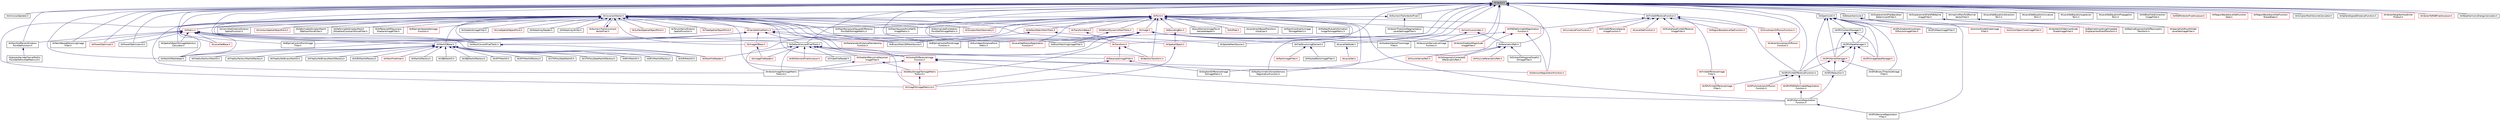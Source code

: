 digraph "itkVector.h"
{
 // LATEX_PDF_SIZE
  edge [fontname="Helvetica",fontsize="10",labelfontname="Helvetica",labelfontsize="10"];
  node [fontname="Helvetica",fontsize="10",shape=record];
  Node1 [label="itkVector.h",height=0.2,width=0.4,color="black", fillcolor="grey75", style="filled", fontcolor="black",tooltip=" "];
  Node1 -> Node2 [dir="back",color="midnightblue",fontsize="10",style="solid",fontname="Helvetica"];
  Node2 [label="itkAnnulusOperator.h",height=0.2,width=0.4,color="black", fillcolor="white", style="filled",URL="$itkAnnulusOperator_8h.html",tooltip=" "];
  Node1 -> Node3 [dir="back",color="midnightblue",fontsize="10",style="solid",fontname="Helvetica"];
  Node3 [label="itkBSplineControlPointImage\lFilter.h",height=0.2,width=0.4,color="black", fillcolor="white", style="filled",URL="$itkBSplineControlPointImageFilter_8h.html",tooltip=" "];
  Node1 -> Node4 [dir="back",color="midnightblue",fontsize="10",style="solid",fontname="Helvetica"];
  Node4 [label="itkBSplineControlPointImage\lFunction.h",height=0.2,width=0.4,color="black", fillcolor="white", style="filled",URL="$itkBSplineControlPointImageFunction_8h.html",tooltip=" "];
  Node1 -> Node5 [dir="back",color="midnightblue",fontsize="10",style="solid",fontname="Helvetica"];
  Node5 [label="itkBlockMatchingImageFilter.h",height=0.2,width=0.4,color="black", fillcolor="white", style="filled",URL="$itkBlockMatchingImageFilter_8h.html",tooltip=" "];
  Node1 -> Node6 [dir="back",color="midnightblue",fontsize="10",style="solid",fontname="Helvetica"];
  Node6 [label="itkBresenhamLine.h",height=0.2,width=0.4,color="black", fillcolor="white", style="filled",URL="$itkBresenhamLine_8h.html",tooltip=" "];
  Node6 -> Node7 [dir="back",color="midnightblue",fontsize="10",style="solid",fontname="Helvetica"];
  Node7 [label="itkAnchorErodeDilateImage\lFilter.h",height=0.2,width=0.4,color="red", fillcolor="white", style="filled",URL="$itkAnchorErodeDilateImageFilter_8h.html",tooltip=" "];
  Node6 -> Node13 [dir="back",color="midnightblue",fontsize="10",style="solid",fontname="Helvetica"];
  Node13 [label="itkAnchorOpenCloseImageFilter.h",height=0.2,width=0.4,color="red", fillcolor="white", style="filled",URL="$itkAnchorOpenCloseImageFilter_8h.html",tooltip=" "];
  Node6 -> Node18 [dir="back",color="midnightblue",fontsize="10",style="solid",fontname="Helvetica"];
  Node18 [label="itkVanHerkGilWermanErode\lDilateImageFilter.h",height=0.2,width=0.4,color="red", fillcolor="white", style="filled",URL="$itkVanHerkGilWermanErodeDilateImageFilter_8h.html",tooltip=" "];
  Node1 -> Node21 [dir="back",color="midnightblue",fontsize="10",style="solid",fontname="Helvetica"];
  Node21 [label="itkCovariantVector.h",height=0.2,width=0.4,color="black", fillcolor="white", style="filled",URL="$itkCovariantVector_8h.html",tooltip=" "];
  Node21 -> Node22 [dir="back",color="midnightblue",fontsize="10",style="solid",fontname="Helvetica"];
  Node22 [label="itkBSplineInterpolateImage\lFunction.h",height=0.2,width=0.4,color="red", fillcolor="white", style="filled",URL="$itkBSplineInterpolateImageFunction_8h.html",tooltip=" "];
  Node21 -> Node46 [dir="back",color="midnightblue",fontsize="10",style="solid",fontname="Helvetica"];
  Node46 [label="itkBinaryMask3DMeshSource.h",height=0.2,width=0.4,color="black", fillcolor="white", style="filled",URL="$itkBinaryMask3DMeshSource_8h.html",tooltip=" "];
  Node21 -> Node47 [dir="back",color="midnightblue",fontsize="10",style="solid",fontname="Helvetica"];
  Node47 [label="itkCentralDifferenceImage\lFunction.h",height=0.2,width=0.4,color="red", fillcolor="white", style="filled",URL="$itkCentralDifferenceImageFunction_8h.html",tooltip=" "];
  Node47 -> Node48 [dir="back",color="midnightblue",fontsize="10",style="solid",fontname="Helvetica"];
  Node48 [label="itkDefaultImageToImageMetric\lTraitsv4.h",height=0.2,width=0.4,color="red", fillcolor="white", style="filled",URL="$itkDefaultImageToImageMetricTraitsv4_8h.html",tooltip=" "];
  Node48 -> Node49 [dir="back",color="midnightblue",fontsize="10",style="solid",fontname="Helvetica"];
  Node49 [label="itkImageToImageMetricv4.h",height=0.2,width=0.4,color="red", fillcolor="white", style="filled",URL="$itkImageToImageMetricv4_8h.html",tooltip=" "];
  Node47 -> Node61 [dir="back",color="midnightblue",fontsize="10",style="solid",fontname="Helvetica"];
  Node61 [label="itkDemonsRegistrationFunction.h",height=0.2,width=0.4,color="red", fillcolor="white", style="filled",URL="$itkDemonsRegistrationFunction_8h.html",tooltip=" "];
  Node47 -> Node68 [dir="back",color="midnightblue",fontsize="10",style="solid",fontname="Helvetica"];
  Node68 [label="itkFastSymmetricForcesDemons\lRegistrationFunction.h",height=0.2,width=0.4,color="black", fillcolor="white", style="filled",URL="$itkFastSymmetricForcesDemonsRegistrationFunction_8h.html",tooltip=" "];
  Node47 -> Node69 [dir="back",color="midnightblue",fontsize="10",style="solid",fontname="Helvetica"];
  Node69 [label="itkGPUDemonsRegistration\lFunction.h",height=0.2,width=0.4,color="black", fillcolor="white", style="filled",URL="$itkGPUDemonsRegistrationFunction_8h.html",tooltip=" "];
  Node69 -> Node63 [dir="back",color="midnightblue",fontsize="10",style="solid",fontname="Helvetica"];
  Node63 [label="itkGPUDemonsRegistration\lFilter.h",height=0.2,width=0.4,color="black", fillcolor="white", style="filled",URL="$itkGPUDemonsRegistrationFilter_8h.html",tooltip=" "];
  Node47 -> Node74 [dir="back",color="midnightblue",fontsize="10",style="solid",fontname="Helvetica"];
  Node74 [label="itkVectorImageToImageMetric\lTraitsv4.h",height=0.2,width=0.4,color="black", fillcolor="white", style="filled",URL="$itkVectorImageToImageMetricTraitsv4_8h.html",tooltip=" "];
  Node21 -> Node75 [dir="back",color="midnightblue",fontsize="10",style="solid",fontname="Helvetica"];
  Node75 [label="itkConicShellInteriorExterior\lSpatialFunction.h",height=0.2,width=0.4,color="black", fillcolor="white", style="filled",URL="$itkConicShellInteriorExteriorSpatialFunction_8h.html",tooltip=" "];
  Node21 -> Node76 [dir="back",color="midnightblue",fontsize="10",style="solid",fontname="Helvetica"];
  Node76 [label="itkContourSpatialObjectPoint.h",height=0.2,width=0.4,color="red", fillcolor="white", style="filled",URL="$itkContourSpatialObjectPoint_8h.html",tooltip=" "];
  Node21 -> Node48 [dir="back",color="midnightblue",fontsize="10",style="solid",fontname="Helvetica"];
  Node21 -> Node80 [dir="back",color="midnightblue",fontsize="10",style="solid",fontname="Helvetica"];
  Node80 [label="itkDeformableSimplexMesh3\lDBalloonForceFilter.h",height=0.2,width=0.4,color="black", fillcolor="white", style="filled",URL="$itkDeformableSimplexMesh3DBalloonForceFilter_8h.html",tooltip=" "];
  Node21 -> Node81 [dir="back",color="midnightblue",fontsize="10",style="solid",fontname="Helvetica"];
  Node81 [label="itkDeformableSimplexMesh3\lDGradientConstraintForceFilter.h",height=0.2,width=0.4,color="black", fillcolor="white", style="filled",URL="$itkDeformableSimplexMesh3DGradientConstraintForceFilter_8h.html",tooltip=" "];
  Node21 -> Node82 [dir="back",color="midnightblue",fontsize="10",style="solid",fontname="Helvetica"];
  Node82 [label="itkDifferenceOfGaussians\lGradientImageFilter.h",height=0.2,width=0.4,color="black", fillcolor="white", style="filled",URL="$itkDifferenceOfGaussiansGradientImageFilter_8h.html",tooltip=" "];
  Node21 -> Node83 [dir="back",color="midnightblue",fontsize="10",style="solid",fontname="Helvetica"];
  Node83 [label="itkEuclideanDistancePoint\lMetric.h",height=0.2,width=0.4,color="black", fillcolor="white", style="filled",URL="$itkEuclideanDistancePointMetric_8h.html",tooltip=" "];
  Node21 -> Node84 [dir="back",color="midnightblue",fontsize="10",style="solid",fontname="Helvetica"];
  Node84 [label="itkGradientImageFilter.h",height=0.2,width=0.4,color="black", fillcolor="white", style="filled",URL="$itkGradientImageFilter_8h.html",tooltip=" "];
  Node21 -> Node85 [dir="back",color="midnightblue",fontsize="10",style="solid",fontname="Helvetica"];
  Node85 [label="itkGradientRecursiveGaussian\lImageFilter.h",height=0.2,width=0.4,color="red", fillcolor="white", style="filled",URL="$itkGradientRecursiveGaussianImageFilter_8h.html",tooltip=" "];
  Node85 -> Node48 [dir="back",color="midnightblue",fontsize="10",style="solid",fontname="Helvetica"];
  Node85 -> Node74 [dir="back",color="midnightblue",fontsize="10",style="solid",fontname="Helvetica"];
  Node21 -> Node94 [dir="back",color="midnightblue",fontsize="10",style="solid",fontname="Helvetica"];
  Node94 [label="itkIdentityTransform.h",height=0.2,width=0.4,color="red", fillcolor="white", style="filled",URL="$itkIdentityTransform_8h.html",tooltip=" "];
  Node21 -> Node100 [dir="back",color="midnightblue",fontsize="10",style="solid",fontname="Helvetica"];
  Node100 [label="itkImageIOBase.h",height=0.2,width=0.4,color="red", fillcolor="white", style="filled",URL="$itkImageIOBase_8h.html",tooltip=" "];
  Node100 -> Node120 [dir="back",color="midnightblue",fontsize="10",style="solid",fontname="Helvetica"];
  Node120 [label="itkImageFileReader.h",height=0.2,width=0.4,color="red", fillcolor="white", style="filled",URL="$itkImageFileReader_8h.html",tooltip=" "];
  Node21 -> Node49 [dir="back",color="midnightblue",fontsize="10",style="solid",fontname="Helvetica"];
  Node21 -> Node165 [dir="back",color="midnightblue",fontsize="10",style="solid",fontname="Helvetica"];
  Node165 [label="itkLevelSetBase.h",height=0.2,width=0.4,color="red", fillcolor="white", style="filled",URL="$itkLevelSetBase_8h.html",tooltip=" "];
  Node21 -> Node183 [dir="back",color="midnightblue",fontsize="10",style="solid",fontname="Helvetica"];
  Node183 [label="itkLevelSetMotionRegistration\lFunction.h",height=0.2,width=0.4,color="red", fillcolor="white", style="filled",URL="$itkLevelSetMotionRegistrationFunction_8h.html",tooltip=" "];
  Node21 -> Node185 [dir="back",color="midnightblue",fontsize="10",style="solid",fontname="Helvetica"];
  Node185 [label="itkLineSpatialObjectPoint.h",height=0.2,width=0.4,color="red", fillcolor="white", style="filled",URL="$itkLineSpatialObjectPoint_8h.html",tooltip=" "];
  Node21 -> Node189 [dir="back",color="midnightblue",fontsize="10",style="solid",fontname="Helvetica"];
  Node189 [label="itkMatrix.h",height=0.2,width=0.4,color="red", fillcolor="white", style="filled",URL="$itkMatrix_8h.html",tooltip=" "];
  Node189 -> Node191 [dir="back",color="midnightblue",fontsize="10",style="solid",fontname="Helvetica"];
  Node191 [label="itkDefaultConvertPixelTraits.h",height=0.2,width=0.4,color="black", fillcolor="white", style="filled",URL="$itkDefaultConvertPixelTraits_8h.html",tooltip=" "];
  Node191 -> Node47 [dir="back",color="midnightblue",fontsize="10",style="solid",fontname="Helvetica"];
  Node191 -> Node85 [dir="back",color="midnightblue",fontsize="10",style="solid",fontname="Helvetica"];
  Node191 -> Node120 [dir="back",color="midnightblue",fontsize="10",style="solid",fontname="Helvetica"];
  Node191 -> Node49 [dir="back",color="midnightblue",fontsize="10",style="solid",fontname="Helvetica"];
  Node191 -> Node192 [dir="back",color="midnightblue",fontsize="10",style="solid",fontname="Helvetica"];
  Node192 [label="itkMeshFileReader.h",height=0.2,width=0.4,color="red", fillcolor="white", style="filled",URL="$itkMeshFileReader_8h.html",tooltip=" "];
  Node191 -> Node194 [dir="back",color="midnightblue",fontsize="10",style="solid",fontname="Helvetica"];
  Node194 [label="itkNthElementPixelAccessor.h",height=0.2,width=0.4,color="red", fillcolor="white", style="filled",URL="$itkNthElementPixelAccessor_8h.html",tooltip=" "];
  Node191 -> Node199 [dir="back",color="midnightblue",fontsize="10",style="solid",fontname="Helvetica"];
  Node199 [label="itkResampleImageFilter.h",height=0.2,width=0.4,color="red", fillcolor="white", style="filled",URL="$itkResampleImageFilter_8h.html",tooltip=" "];
  Node199 -> Node27 [dir="back",color="midnightblue",fontsize="10",style="solid",fontname="Helvetica"];
  Node27 [label="itkGradientDifferenceImage\lToImageMetric.h",height=0.2,width=0.4,color="black", fillcolor="white", style="filled",URL="$itkGradientDifferenceImageToImageMetric_8h.html",tooltip=" "];
  Node199 -> Node49 [dir="back",color="midnightblue",fontsize="10",style="solid",fontname="Helvetica"];
  Node191 -> Node74 [dir="back",color="midnightblue",fontsize="10",style="solid",fontname="Helvetica"];
  Node191 -> Node161 [dir="back",color="midnightblue",fontsize="10",style="solid",fontname="Helvetica"];
  Node161 [label="itkVideoFileReader.h",height=0.2,width=0.4,color="black", fillcolor="white", style="filled",URL="$itkVideoFileReader_8h.html",tooltip=" "];
  Node189 -> Node205 [dir="back",color="midnightblue",fontsize="10",style="solid",fontname="Helvetica"];
  Node205 [label="itkGiftiMeshIO.h",height=0.2,width=0.4,color="black", fillcolor="white", style="filled",URL="$itkGiftiMeshIO_8h.html",tooltip=" "];
  Node189 -> Node165 [dir="back",color="midnightblue",fontsize="10",style="solid",fontname="Helvetica"];
  Node189 -> Node203 [dir="back",color="midnightblue",fontsize="10",style="solid",fontname="Helvetica"];
  Node203 [label="itkManifoldParzenWindows\lPointSetFunction.h",height=0.2,width=0.4,color="black", fillcolor="white", style="filled",URL="$itkManifoldParzenWindowsPointSetFunction_8h.html",tooltip=" "];
  Node203 -> Node204 [dir="back",color="midnightblue",fontsize="10",style="solid",fontname="Helvetica"];
  Node204 [label="itkJensenHavrdaCharvatTsallis\lPointSetToPointSetMetricv4.h",height=0.2,width=0.4,color="black", fillcolor="white", style="filled",URL="$itkJensenHavrdaCharvatTsallisPointSetToPointSetMetricv4_8h.html",tooltip=" "];
  Node189 -> Node1119 [dir="back",color="midnightblue",fontsize="10",style="solid",fontname="Helvetica"];
  Node1119 [label="itkMeshConvertPixelTraits.h",height=0.2,width=0.4,color="black", fillcolor="white", style="filled",URL="$itkMeshConvertPixelTraits_8h.html",tooltip=" "];
  Node1119 -> Node192 [dir="back",color="midnightblue",fontsize="10",style="solid",fontname="Helvetica"];
  Node189 -> Node1120 [dir="back",color="midnightblue",fontsize="10",style="solid",fontname="Helvetica"];
  Node1120 [label="itkMeshIOBase.h",height=0.2,width=0.4,color="black", fillcolor="white", style="filled",URL="$itkMeshIOBase_8h.html",tooltip=" "];
  Node1120 -> Node1121 [dir="back",color="midnightblue",fontsize="10",style="solid",fontname="Helvetica"];
  Node1121 [label="itkBYUMeshIO.h",height=0.2,width=0.4,color="black", fillcolor="white", style="filled",URL="$itkBYUMeshIO_8h.html",tooltip=" "];
  Node1120 -> Node1122 [dir="back",color="midnightblue",fontsize="10",style="solid",fontname="Helvetica"];
  Node1122 [label="itkBYUMeshIOFactory.h",height=0.2,width=0.4,color="black", fillcolor="white", style="filled",URL="$itkBYUMeshIOFactory_8h.html",tooltip=" "];
  Node1120 -> Node1123 [dir="back",color="midnightblue",fontsize="10",style="solid",fontname="Helvetica"];
  Node1123 [label="itkFreeSurferAsciiMeshIO.h",height=0.2,width=0.4,color="black", fillcolor="white", style="filled",URL="$itkFreeSurferAsciiMeshIO_8h.html",tooltip=" "];
  Node1120 -> Node1124 [dir="back",color="midnightblue",fontsize="10",style="solid",fontname="Helvetica"];
  Node1124 [label="itkFreeSurferAsciiMeshIOFactory.h",height=0.2,width=0.4,color="black", fillcolor="white", style="filled",URL="$itkFreeSurferAsciiMeshIOFactory_8h.html",tooltip=" "];
  Node1120 -> Node1125 [dir="back",color="midnightblue",fontsize="10",style="solid",fontname="Helvetica"];
  Node1125 [label="itkFreeSurferBinaryMeshIO.h",height=0.2,width=0.4,color="black", fillcolor="white", style="filled",URL="$itkFreeSurferBinaryMeshIO_8h.html",tooltip=" "];
  Node1120 -> Node1126 [dir="back",color="midnightblue",fontsize="10",style="solid",fontname="Helvetica"];
  Node1126 [label="itkFreeSurferBinaryMeshIOFactory.h",height=0.2,width=0.4,color="black", fillcolor="white", style="filled",URL="$itkFreeSurferBinaryMeshIOFactory_8h.html",tooltip=" "];
  Node1120 -> Node205 [dir="back",color="midnightblue",fontsize="10",style="solid",fontname="Helvetica"];
  Node1120 -> Node1127 [dir="back",color="midnightblue",fontsize="10",style="solid",fontname="Helvetica"];
  Node1127 [label="itkGiftiMeshIOFactory.h",height=0.2,width=0.4,color="black", fillcolor="white", style="filled",URL="$itkGiftiMeshIOFactory_8h.html",tooltip=" "];
  Node1120 -> Node192 [dir="back",color="midnightblue",fontsize="10",style="solid",fontname="Helvetica"];
  Node1120 -> Node1128 [dir="back",color="midnightblue",fontsize="10",style="solid",fontname="Helvetica"];
  Node1128 [label="itkMeshFileWriter.h",height=0.2,width=0.4,color="red", fillcolor="white", style="filled",URL="$itkMeshFileWriter_8h.html",tooltip=" "];
  Node1120 -> Node1129 [dir="back",color="midnightblue",fontsize="10",style="solid",fontname="Helvetica"];
  Node1129 [label="itkMeshIOFactory.h",height=0.2,width=0.4,color="black", fillcolor="white", style="filled",URL="$itkMeshIOFactory_8h.html",tooltip=" "];
  Node1120 -> Node1130 [dir="back",color="midnightblue",fontsize="10",style="solid",fontname="Helvetica"];
  Node1130 [label="itkMeshIOTestHelper.h",height=0.2,width=0.4,color="black", fillcolor="white", style="filled",URL="$itkMeshIOTestHelper_8h.html",tooltip=" "];
  Node1120 -> Node1131 [dir="back",color="midnightblue",fontsize="10",style="solid",fontname="Helvetica"];
  Node1131 [label="itkOBJMeshIO.h",height=0.2,width=0.4,color="black", fillcolor="white", style="filled",URL="$itkOBJMeshIO_8h.html",tooltip=" "];
  Node1120 -> Node1132 [dir="back",color="midnightblue",fontsize="10",style="solid",fontname="Helvetica"];
  Node1132 [label="itkOBJMeshIOFactory.h",height=0.2,width=0.4,color="black", fillcolor="white", style="filled",URL="$itkOBJMeshIOFactory_8h.html",tooltip=" "];
  Node1120 -> Node1133 [dir="back",color="midnightblue",fontsize="10",style="solid",fontname="Helvetica"];
  Node1133 [label="itkOFFMeshIO.h",height=0.2,width=0.4,color="black", fillcolor="white", style="filled",URL="$itkOFFMeshIO_8h.html",tooltip=" "];
  Node1120 -> Node1134 [dir="back",color="midnightblue",fontsize="10",style="solid",fontname="Helvetica"];
  Node1134 [label="itkOFFMeshIOFactory.h",height=0.2,width=0.4,color="black", fillcolor="white", style="filled",URL="$itkOFFMeshIOFactory_8h.html",tooltip=" "];
  Node1120 -> Node1135 [dir="back",color="midnightblue",fontsize="10",style="solid",fontname="Helvetica"];
  Node1135 [label="itkVTKPolyDataMeshIO.h",height=0.2,width=0.4,color="black", fillcolor="white", style="filled",URL="$itkVTKPolyDataMeshIO_8h.html",tooltip=" "];
  Node1120 -> Node1136 [dir="back",color="midnightblue",fontsize="10",style="solid",fontname="Helvetica"];
  Node1136 [label="itkVTKPolyDataMeshIOFactory.h",height=0.2,width=0.4,color="black", fillcolor="white", style="filled",URL="$itkVTKPolyDataMeshIOFactory_8h.html",tooltip=" "];
  Node189 -> Node1130 [dir="back",color="midnightblue",fontsize="10",style="solid",fontname="Helvetica"];
  Node189 -> Node419 [dir="back",color="midnightblue",fontsize="10",style="solid",fontname="Helvetica"];
  Node419 [label="itkPatchBasedDenoisingImage\lFilter.h",height=0.2,width=0.4,color="black", fillcolor="white", style="filled",URL="$itkPatchBasedDenoisingImageFilter_8h.html",tooltip=" "];
  Node189 -> Node1138 [dir="back",color="midnightblue",fontsize="10",style="solid",fontname="Helvetica"];
  Node1138 [label="itkPowellOptimizer.h",height=0.2,width=0.4,color="red", fillcolor="white", style="filled",URL="$itkPowellOptimizer_8h.html",tooltip=" "];
  Node189 -> Node1140 [dir="back",color="midnightblue",fontsize="10",style="solid",fontname="Helvetica"];
  Node1140 [label="itkPowellOptimizerv4.h",height=0.2,width=0.4,color="black", fillcolor="white", style="filled",URL="$itkPowellOptimizerv4_8h.html",tooltip=" "];
  Node189 -> Node1105 [dir="back",color="midnightblue",fontsize="10",style="solid",fontname="Helvetica"];
  Node1105 [label="itkSpatialObjectToImageStatistics\lCalculator.h",height=0.2,width=0.4,color="black", fillcolor="white", style="filled",URL="$itkSpatialObjectToImageStatisticsCalculator_8h.html",tooltip=" "];
  Node189 -> Node1145 [dir="back",color="midnightblue",fontsize="10",style="solid",fontname="Helvetica"];
  Node1145 [label="itkTransform.h",height=0.2,width=0.4,color="red", fillcolor="white", style="filled",URL="$itkTransform_8h.html",tooltip=" "];
  Node1145 -> Node94 [dir="back",color="midnightblue",fontsize="10",style="solid",fontname="Helvetica"];
  Node1145 -> Node199 [dir="back",color="midnightblue",fontsize="10",style="solid",fontname="Helvetica"];
  Node21 -> Node87 [dir="back",color="midnightblue",fontsize="10",style="solid",fontname="Helvetica"];
  Node87 [label="itkMeanReciprocalSquareDifference\lPointSetToImageMetric.h",height=0.2,width=0.4,color="black", fillcolor="white", style="filled",URL="$itkMeanReciprocalSquareDifferencePointSetToImageMetric_8h.html",tooltip=" "];
  Node21 -> Node88 [dir="back",color="midnightblue",fontsize="10",style="solid",fontname="Helvetica"];
  Node88 [label="itkMeanSquaresPointSetTo\lImageMetric.h",height=0.2,width=0.4,color="black", fillcolor="white", style="filled",URL="$itkMeanSquaresPointSetToImageMetric_8h.html",tooltip=" "];
  Node21 -> Node1119 [dir="back",color="midnightblue",fontsize="10",style="solid",fontname="Helvetica"];
  Node21 -> Node1120 [dir="back",color="midnightblue",fontsize="10",style="solid",fontname="Helvetica"];
  Node21 -> Node1130 [dir="back",color="midnightblue",fontsize="10",style="solid",fontname="Helvetica"];
  Node21 -> Node1166 [dir="back",color="midnightblue",fontsize="10",style="solid",fontname="Helvetica"];
  Node1166 [label="itkMetaArrayReader.h",height=0.2,width=0.4,color="black", fillcolor="white", style="filled",URL="$itkMetaArrayReader_8h.html",tooltip=" "];
  Node21 -> Node1167 [dir="back",color="midnightblue",fontsize="10",style="solid",fontname="Helvetica"];
  Node1167 [label="itkMetaArrayWriter.h",height=0.2,width=0.4,color="black", fillcolor="white", style="filled",URL="$itkMetaArrayWriter_8h.html",tooltip=" "];
  Node21 -> Node89 [dir="back",color="midnightblue",fontsize="10",style="solid",fontname="Helvetica"];
  Node89 [label="itkNormalizedCorrelation\lPointSetToImageMetric.h",height=0.2,width=0.4,color="black", fillcolor="white", style="filled",URL="$itkNormalizedCorrelationPointSetToImageMetric_8h.html",tooltip=" "];
  Node21 -> Node1168 [dir="back",color="midnightblue",fontsize="10",style="solid",fontname="Helvetica"];
  Node1168 [label="itkNumericTraitsCovariant\lVectorPixel.h",height=0.2,width=0.4,color="red", fillcolor="white", style="filled",URL="$itkNumericTraitsCovariantVectorPixel_8h.html",tooltip=" "];
  Node1168 -> Node21 [dir="back",color="midnightblue",fontsize="10",style="solid",fontname="Helvetica"];
  Node21 -> Node1169 [dir="back",color="midnightblue",fontsize="10",style="solid",fontname="Helvetica"];
  Node1169 [label="itkSimplexMeshGeometry.h",height=0.2,width=0.4,color="red", fillcolor="white", style="filled",URL="$itkSimplexMeshGeometry_8h.html",tooltip=" "];
  Node21 -> Node1029 [dir="back",color="midnightblue",fontsize="10",style="solid",fontname="Helvetica"];
  Node1029 [label="itkSpatialObject.h",height=0.2,width=0.4,color="red", fillcolor="white", style="filled",URL="$itkSpatialObject_8h.html",tooltip=" "];
  Node1029 -> Node49 [dir="back",color="midnightblue",fontsize="10",style="solid",fontname="Helvetica"];
  Node21 -> Node1057 [dir="back",color="midnightblue",fontsize="10",style="solid",fontname="Helvetica"];
  Node1057 [label="itkSurfaceSpatialObjectPoint.h",height=0.2,width=0.4,color="red", fillcolor="white", style="filled",URL="$itkSurfaceSpatialObjectPoint_8h.html",tooltip=" "];
  Node21 -> Node1175 [dir="back",color="midnightblue",fontsize="10",style="solid",fontname="Helvetica"];
  Node1175 [label="itkTorusInteriorExterior\lSpatialFunction.h",height=0.2,width=0.4,color="black", fillcolor="white", style="filled",URL="$itkTorusInteriorExteriorSpatialFunction_8h.html",tooltip=" "];
  Node21 -> Node1176 [dir="back",color="midnightblue",fontsize="10",style="solid",fontname="Helvetica"];
  Node1176 [label="itkTransformBase.h",height=0.2,width=0.4,color="red", fillcolor="white", style="filled",URL="$itkTransformBase_8h.html",tooltip=" "];
  Node1176 -> Node1145 [dir="back",color="midnightblue",fontsize="10",style="solid",fontname="Helvetica"];
  Node21 -> Node1058 [dir="back",color="midnightblue",fontsize="10",style="solid",fontname="Helvetica"];
  Node1058 [label="itkTubeSpatialObjectPoint.h",height=0.2,width=0.4,color="red", fillcolor="white", style="filled",URL="$itkTubeSpatialObjectPoint_8h.html",tooltip=" "];
  Node21 -> Node1206 [dir="back",color="midnightblue",fontsize="10",style="solid",fontname="Helvetica"];
  Node1206 [label="itkVariableSizeMatrix.h",height=0.2,width=0.4,color="red", fillcolor="white", style="filled",URL="$itkVariableSizeMatrix_8h.html",tooltip=" "];
  Node1206 -> Node3 [dir="back",color="midnightblue",fontsize="10",style="solid",fontname="Helvetica"];
  Node1206 -> Node4 [dir="back",color="midnightblue",fontsize="10",style="solid",fontname="Helvetica"];
  Node1206 -> Node191 [dir="back",color="midnightblue",fontsize="10",style="solid",fontname="Helvetica"];
  Node1206 -> Node100 [dir="back",color="midnightblue",fontsize="10",style="solid",fontname="Helvetica"];
  Node1206 -> Node1098 [dir="back",color="midnightblue",fontsize="10",style="solid",fontname="Helvetica"];
  Node1098 [label="itkMahalanobisDistanceMembership\lFunction.h",height=0.2,width=0.4,color="red", fillcolor="white", style="filled",URL="$itkMahalanobisDistanceMembershipFunction_8h.html",tooltip=" "];
  Node1206 -> Node1120 [dir="back",color="midnightblue",fontsize="10",style="solid",fontname="Helvetica"];
  Node1206 -> Node1130 [dir="back",color="midnightblue",fontsize="10",style="solid",fontname="Helvetica"];
  Node21 -> Node74 [dir="back",color="midnightblue",fontsize="10",style="solid",fontname="Helvetica"];
  Node1 -> Node191 [dir="back",color="midnightblue",fontsize="10",style="solid",fontname="Helvetica"];
  Node1 -> Node450 [dir="back",color="midnightblue",fontsize="10",style="solid",fontname="Helvetica"];
  Node450 [label="itkDisplacementFieldJacobian\lDeterminantFilter.h",height=0.2,width=0.4,color="black", fillcolor="white", style="filled",URL="$itkDisplacementFieldJacobianDeterminantFilter_8h.html",tooltip=" "];
  Node1 -> Node785 [dir="back",color="midnightblue",fontsize="10",style="solid",fontname="Helvetica"];
  Node785 [label="itkDisplacementFieldToBSpline\lImageFilter.h",height=0.2,width=0.4,color="black", fillcolor="white", style="filled",URL="$itkDisplacementFieldToBSplineImageFilter_8h.html",tooltip=" "];
  Node785 -> Node276 [dir="back",color="midnightblue",fontsize="10",style="solid",fontname="Helvetica"];
  Node276 [label="itkBSplineExponentialDiffeomorphic\lTransform.h",height=0.2,width=0.4,color="black", fillcolor="white", style="filled",URL="$itkBSplineExponentialDiffeomorphicTransform_8h.html",tooltip=" "];
  Node785 -> Node274 [dir="back",color="midnightblue",fontsize="10",style="solid",fontname="Helvetica"];
  Node274 [label="itkBSplineSmoothingOnUpdate\lDisplacementFieldTransform.h",height=0.2,width=0.4,color="red", fillcolor="white", style="filled",URL="$itkBSplineSmoothingOnUpdateDisplacementFieldTransform_8h.html",tooltip=" "];
  Node1 -> Node360 [dir="back",color="midnightblue",fontsize="10",style="solid",fontname="Helvetica"];
  Node360 [label="itkFiniteDifferenceFunction.h",height=0.2,width=0.4,color="black", fillcolor="white", style="filled",URL="$itkFiniteDifferenceFunction_8h.html",tooltip=" "];
  Node360 -> Node361 [dir="back",color="midnightblue",fontsize="10",style="solid",fontname="Helvetica"];
  Node361 [label="itkAnisotropicDiffusionFunction.h",height=0.2,width=0.4,color="red", fillcolor="white", style="filled",URL="$itkAnisotropicDiffusionFunction_8h.html",tooltip=" "];
  Node361 -> Node373 [dir="back",color="midnightblue",fontsize="10",style="solid",fontname="Helvetica"];
  Node373 [label="itkVectorAnisotropicDiffusion\lFunction.h",height=0.2,width=0.4,color="red", fillcolor="white", style="filled",URL="$itkVectorAnisotropicDiffusionFunction_8h.html",tooltip=" "];
  Node360 -> Node376 [dir="back",color="midnightblue",fontsize="10",style="solid",fontname="Helvetica"];
  Node376 [label="itkCurvatureFlowFunction.h",height=0.2,width=0.4,color="red", fillcolor="white", style="filled",URL="$itkCurvatureFlowFunction_8h.html",tooltip=" "];
  Node360 -> Node383 [dir="back",color="midnightblue",fontsize="10",style="solid",fontname="Helvetica"];
  Node383 [label="itkFiniteDifferenceImage\lFilter.h",height=0.2,width=0.4,color="red", fillcolor="white", style="filled",URL="$itkFiniteDifferenceImageFilter_8h.html",tooltip=" "];
  Node383 -> Node394 [dir="back",color="midnightblue",fontsize="10",style="solid",fontname="Helvetica"];
  Node394 [label="itkGPUFiniteDifferenceImage\lFilter.h",height=0.2,width=0.4,color="red", fillcolor="white", style="filled",URL="$itkGPUFiniteDifferenceImageFilter_8h.html",tooltip=" "];
  Node360 -> Node400 [dir="back",color="midnightblue",fontsize="10",style="solid",fontname="Helvetica"];
  Node400 [label="itkFiniteDifferenceSparse\lImageFunction.h",height=0.2,width=0.4,color="red", fillcolor="white", style="filled",URL="$itkFiniteDifferenceSparseImageFunction_8h.html",tooltip=" "];
  Node360 -> Node403 [dir="back",color="midnightblue",fontsize="10",style="solid",fontname="Helvetica"];
  Node403 [label="itkGPUFiniteDifferenceFunction.h",height=0.2,width=0.4,color="black", fillcolor="white", style="filled",URL="$itkGPUFiniteDifferenceFunction_8h.html",tooltip=" "];
  Node403 -> Node404 [dir="back",color="midnightblue",fontsize="10",style="solid",fontname="Helvetica"];
  Node404 [label="itkGPUAnisotropicDiffusion\lFunction.h",height=0.2,width=0.4,color="red", fillcolor="white", style="filled",URL="$itkGPUAnisotropicDiffusionFunction_8h.html",tooltip=" "];
  Node403 -> Node394 [dir="back",color="midnightblue",fontsize="10",style="solid",fontname="Helvetica"];
  Node403 -> Node407 [dir="back",color="midnightblue",fontsize="10",style="solid",fontname="Helvetica"];
  Node407 [label="itkGPUPDEDeformableRegistration\lFunction.h",height=0.2,width=0.4,color="red", fillcolor="white", style="filled",URL="$itkGPUPDEDeformableRegistrationFunction_8h.html",tooltip=" "];
  Node407 -> Node69 [dir="back",color="midnightblue",fontsize="10",style="solid",fontname="Helvetica"];
  Node360 -> Node408 [dir="back",color="midnightblue",fontsize="10",style="solid",fontname="Helvetica"];
  Node408 [label="itkLevelSetFunction.h",height=0.2,width=0.4,color="red", fillcolor="white", style="filled",URL="$itkLevelSetFunction_8h.html",tooltip=" "];
  Node360 -> Node410 [dir="back",color="midnightblue",fontsize="10",style="solid",fontname="Helvetica"];
  Node410 [label="itkMultiphaseFiniteDifference\lImageFilter.h",height=0.2,width=0.4,color="red", fillcolor="white", style="filled",URL="$itkMultiphaseFiniteDifferenceImageFilter_8h.html",tooltip=" "];
  Node360 -> Node413 [dir="back",color="midnightblue",fontsize="10",style="solid",fontname="Helvetica"];
  Node413 [label="itkPDEDeformableRegistration\lFunction.h",height=0.2,width=0.4,color="red", fillcolor="white", style="filled",URL="$itkPDEDeformableRegistrationFunction_8h.html",tooltip=" "];
  Node413 -> Node61 [dir="back",color="midnightblue",fontsize="10",style="solid",fontname="Helvetica"];
  Node413 -> Node68 [dir="back",color="midnightblue",fontsize="10",style="solid",fontname="Helvetica"];
  Node413 -> Node183 [dir="back",color="midnightblue",fontsize="10",style="solid",fontname="Helvetica"];
  Node360 -> Node414 [dir="back",color="midnightblue",fontsize="10",style="solid",fontname="Helvetica"];
  Node414 [label="itkRegionBasedLevelSetFunction.h",height=0.2,width=0.4,color="red", fillcolor="white", style="filled",URL="$itkRegionBasedLevelSetFunction_8h.html",tooltip=" "];
  Node1 -> Node504 [dir="back",color="midnightblue",fontsize="10",style="solid",fontname="Helvetica"];
  Node504 [label="itkFlatStructuringElement.h",height=0.2,width=0.4,color="black", fillcolor="white", style="filled",URL="$itkFlatStructuringElement_8h.html",tooltip=" "];
  Node504 -> Node505 [dir="back",color="midnightblue",fontsize="10",style="solid",fontname="Helvetica"];
  Node505 [label="itkMaskedRankImageFilter.h",height=0.2,width=0.4,color="black", fillcolor="white", style="filled",URL="$itkMaskedRankImageFilter_8h.html",tooltip=" "];
  Node504 -> Node506 [dir="back",color="midnightblue",fontsize="10",style="solid",fontname="Helvetica"];
  Node506 [label="itkRankImageFilter.h",height=0.2,width=0.4,color="red", fillcolor="white", style="filled",URL="$itkRankImageFilter_8h.html",tooltip=" "];
  Node1 -> Node403 [dir="back",color="midnightblue",fontsize="10",style="solid",fontname="Helvetica"];
  Node1 -> Node218 [dir="back",color="midnightblue",fontsize="10",style="solid",fontname="Helvetica"];
  Node218 [label="itkGaussianDerivativeImage\lFunction.h",height=0.2,width=0.4,color="black", fillcolor="white", style="filled",URL="$itkGaussianDerivativeImageFunction_8h.html",tooltip=" "];
  Node1 -> Node525 [dir="back",color="midnightblue",fontsize="10",style="solid",fontname="Helvetica"];
  Node525 [label="itkGradientVectorFlowImage\lFilter.h",height=0.2,width=0.4,color="black", fillcolor="white", style="filled",URL="$itkGradientVectorFlowImageFilter_8h.html",tooltip=" "];
  Node1 -> Node389 [dir="back",color="midnightblue",fontsize="10",style="solid",fontname="Helvetica"];
  Node389 [label="itkImplicitManifoldNormal\lVectorFilter.h",height=0.2,width=0.4,color="black", fillcolor="white", style="filled",URL="$itkImplicitManifoldNormalVectorFilter_8h.html",tooltip=" "];
  Node389 -> Node390 [dir="back",color="midnightblue",fontsize="10",style="solid",fontname="Helvetica"];
  Node390 [label="itkSparseFieldFourthOrder\lLevelSetImageFilter.h",height=0.2,width=0.4,color="red", fillcolor="white", style="filled",URL="$itkSparseFieldFourthOrderLevelSetImageFilter_8h.html",tooltip=" "];
  Node1 -> Node420 [dir="back",color="midnightblue",fontsize="10",style="solid",fontname="Helvetica"];
  Node420 [label="itkLevelSetEquationAdvection\lTerm.h",height=0.2,width=0.4,color="black", fillcolor="white", style="filled",URL="$itkLevelSetEquationAdvectionTerm_8h.html",tooltip=" "];
  Node1 -> Node421 [dir="back",color="midnightblue",fontsize="10",style="solid",fontname="Helvetica"];
  Node421 [label="itkLevelSetEquationCurvature\lTerm.h",height=0.2,width=0.4,color="black", fillcolor="white", style="filled",URL="$itkLevelSetEquationCurvatureTerm_8h.html",tooltip=" "];
  Node1 -> Node422 [dir="back",color="midnightblue",fontsize="10",style="solid",fontname="Helvetica"];
  Node422 [label="itkLevelSetEquationLaplacian\lTerm.h",height=0.2,width=0.4,color="black", fillcolor="white", style="filled",URL="$itkLevelSetEquationLaplacianTerm_8h.html",tooltip=" "];
  Node1 -> Node423 [dir="back",color="midnightblue",fontsize="10",style="solid",fontname="Helvetica"];
  Node423 [label="itkLevelSetEquationPropagation\lTerm.h",height=0.2,width=0.4,color="black", fillcolor="white", style="filled",URL="$itkLevelSetEquationPropagationTerm_8h.html",tooltip=" "];
  Node1 -> Node971 [dir="back",color="midnightblue",fontsize="10",style="solid",fontname="Helvetica"];
  Node971 [label="itkLevelSetNode.h",height=0.2,width=0.4,color="black", fillcolor="white", style="filled",URL="$itkLevelSetNode_8h.html",tooltip=" "];
  Node971 -> Node972 [dir="back",color="midnightblue",fontsize="10",style="solid",fontname="Helvetica"];
  Node972 [label="itkLevelSet.h",height=0.2,width=0.4,color="red", fillcolor="white", style="filled",URL="$itkLevelSet_8h.html",tooltip=" "];
  Node1 -> Node203 [dir="back",color="midnightblue",fontsize="10",style="solid",fontname="Helvetica"];
  Node1 -> Node1119 [dir="back",color="midnightblue",fontsize="10",style="solid",fontname="Helvetica"];
  Node1 -> Node1120 [dir="back",color="midnightblue",fontsize="10",style="solid",fontname="Helvetica"];
  Node1 -> Node1130 [dir="back",color="midnightblue",fontsize="10",style="solid",fontname="Helvetica"];
  Node1 -> Node899 [dir="back",color="midnightblue",fontsize="10",style="solid",fontname="Helvetica"];
  Node899 [label="itkN4BiasFieldCorrection\lImageFilter.h",height=0.2,width=0.4,color="black", fillcolor="white", style="filled",URL="$itkN4BiasFieldCorrectionImageFilter_8h.html",tooltip=" "];
  Node1 -> Node1210 [dir="back",color="midnightblue",fontsize="10",style="solid",fontname="Helvetica"];
  Node1210 [label="itkNumericTraitsVectorPixel.h",height=0.2,width=0.4,color="black", fillcolor="white", style="filled",URL="$itkNumericTraitsVectorPixel_8h.html",tooltip=" "];
  Node1210 -> Node1098 [dir="back",color="midnightblue",fontsize="10",style="solid",fontname="Helvetica"];
  Node1210 -> Node244 [dir="back",color="midnightblue",fontsize="10",style="solid",fontname="Helvetica"];
  Node244 [label="itkVectorThresholdSegmentation\lLevelSetImageFilter.h",height=0.2,width=0.4,color="black", fillcolor="white", style="filled",URL="$itkVectorThresholdSegmentationLevelSetImageFilter_8h.html",tooltip=" "];
  Node1 -> Node1211 [dir="back",color="midnightblue",fontsize="10",style="solid",fontname="Helvetica"];
  Node1211 [label="itkOpenCLUtil.h",height=0.2,width=0.4,color="black", fillcolor="white", style="filled",URL="$itkOpenCLUtil_8h.html",tooltip=" "];
  Node1211 -> Node515 [dir="back",color="midnightblue",fontsize="10",style="solid",fontname="Helvetica"];
  Node515 [label="itkGPUBinaryThresholdImage\lFilter.h",height=0.2,width=0.4,color="black", fillcolor="white", style="filled",URL="$itkGPUBinaryThresholdImageFilter_8h.html",tooltip=" "];
  Node1211 -> Node1212 [dir="back",color="midnightblue",fontsize="10",style="solid",fontname="Helvetica"];
  Node1212 [label="itkGPUContextManager.h",height=0.2,width=0.4,color="black", fillcolor="white", style="filled",URL="$itkGPUContextManager_8h.html",tooltip=" "];
  Node1212 -> Node1213 [dir="back",color="midnightblue",fontsize="10",style="solid",fontname="Helvetica"];
  Node1213 [label="itkGPUDataManager.h",height=0.2,width=0.4,color="black", fillcolor="white", style="filled",URL="$itkGPUDataManager_8h.html",tooltip=" "];
  Node1213 -> Node403 [dir="back",color="midnightblue",fontsize="10",style="solid",fontname="Helvetica"];
  Node1213 -> Node1214 [dir="back",color="midnightblue",fontsize="10",style="solid",fontname="Helvetica"];
  Node1214 [label="itkGPUImageDataManager.h",height=0.2,width=0.4,color="red", fillcolor="white", style="filled",URL="$itkGPUImageDataManager_8h.html",tooltip=" "];
  Node1213 -> Node514 [dir="back",color="midnightblue",fontsize="10",style="solid",fontname="Helvetica"];
  Node514 [label="itkGPUKernelManager.h",height=0.2,width=0.4,color="red", fillcolor="white", style="filled",URL="$itkGPUKernelManager_8h.html",tooltip=" "];
  Node514 -> Node515 [dir="back",color="midnightblue",fontsize="10",style="solid",fontname="Helvetica"];
  Node514 -> Node403 [dir="back",color="midnightblue",fontsize="10",style="solid",fontname="Helvetica"];
  Node514 -> Node524 [dir="back",color="midnightblue",fontsize="10",style="solid",fontname="Helvetica"];
  Node524 [label="itkGPUReduction.h",height=0.2,width=0.4,color="black", fillcolor="white", style="filled",URL="$itkGPUReduction_8h.html",tooltip=" "];
  Node524 -> Node69 [dir="back",color="midnightblue",fontsize="10",style="solid",fontname="Helvetica"];
  Node1213 -> Node524 [dir="back",color="midnightblue",fontsize="10",style="solid",fontname="Helvetica"];
  Node1212 -> Node1214 [dir="back",color="midnightblue",fontsize="10",style="solid",fontname="Helvetica"];
  Node1212 -> Node514 [dir="back",color="midnightblue",fontsize="10",style="solid",fontname="Helvetica"];
  Node1211 -> Node1213 [dir="back",color="midnightblue",fontsize="10",style="solid",fontname="Helvetica"];
  Node1211 -> Node63 [dir="back",color="midnightblue",fontsize="10",style="solid",fontname="Helvetica"];
  Node1211 -> Node365 [dir="back",color="midnightblue",fontsize="10",style="solid",fontname="Helvetica"];
  Node365 [label="itkGPUGradientAnisotropic\lDiffusionImageFilter.h",height=0.2,width=0.4,color="red", fillcolor="white", style="filled",URL="$itkGPUGradientAnisotropicDiffusionImageFilter_8h.html",tooltip=" "];
  Node1211 -> Node1214 [dir="back",color="midnightblue",fontsize="10",style="solid",fontname="Helvetica"];
  Node1211 -> Node514 [dir="back",color="midnightblue",fontsize="10",style="solid",fontname="Helvetica"];
  Node1211 -> Node521 [dir="back",color="midnightblue",fontsize="10",style="solid",fontname="Helvetica"];
  Node521 [label="itkGPUMeanImageFilter.h",height=0.2,width=0.4,color="black", fillcolor="white", style="filled",URL="$itkGPUMeanImageFilter_8h.html",tooltip=" "];
  Node1211 -> Node524 [dir="back",color="midnightblue",fontsize="10",style="solid",fontname="Helvetica"];
  Node1 -> Node1002 [dir="back",color="midnightblue",fontsize="10",style="solid",fontname="Helvetica"];
  Node1002 [label="itkParametricPath.h",height=0.2,width=0.4,color="black", fillcolor="white", style="filled",URL="$itkParametricPath_8h.html",tooltip=" "];
  Node1002 -> Node813 [dir="back",color="midnightblue",fontsize="10",style="solid",fontname="Helvetica"];
  Node813 [label="itkExtractOrthogonalSwath2\lDImageFilter.h",height=0.2,width=0.4,color="black", fillcolor="white", style="filled",URL="$itkExtractOrthogonalSwath2DImageFilter_8h.html",tooltip=" "];
  Node1002 -> Node1003 [dir="back",color="midnightblue",fontsize="10",style="solid",fontname="Helvetica"];
  Node1003 [label="itkFourierSeriesPath.h",height=0.2,width=0.4,color="red", fillcolor="white", style="filled",URL="$itkFourierSeriesPath_8h.html",tooltip=" "];
  Node1002 -> Node1005 [dir="back",color="midnightblue",fontsize="10",style="solid",fontname="Helvetica"];
  Node1005 [label="itkOrthogonallyCorrected2\lDParametricPath.h",height=0.2,width=0.4,color="red", fillcolor="white", style="filled",URL="$itkOrthogonallyCorrected2DParametricPath_8h.html",tooltip=" "];
  Node1002 -> Node1007 [dir="back",color="midnightblue",fontsize="10",style="solid",fontname="Helvetica"];
  Node1007 [label="itkPolyLineParametricPath.h",height=0.2,width=0.4,color="red", fillcolor="white", style="filled",URL="$itkPolyLineParametricPath_8h.html",tooltip=" "];
  Node1 -> Node419 [dir="back",color="midnightblue",fontsize="10",style="solid",fontname="Helvetica"];
  Node1 -> Node1215 [dir="back",color="midnightblue",fontsize="10",style="solid",fontname="Helvetica"];
  Node1215 [label="itkPoint.h",height=0.2,width=0.4,color="red", fillcolor="white", style="filled",URL="$itkPoint_8h.html",tooltip=" "];
  Node1215 -> Node1216 [dir="back",color="midnightblue",fontsize="10",style="solid",fontname="Helvetica"];
  Node1216 [label="itkBoundingBox.h",height=0.2,width=0.4,color="red", fillcolor="white", style="filled",URL="$itkBoundingBox_8h.html",tooltip=" "];
  Node1216 -> Node1029 [dir="back",color="midnightblue",fontsize="10",style="solid",fontname="Helvetica"];
  Node1215 -> Node1241 [dir="back",color="midnightblue",fontsize="10",style="solid",fontname="Helvetica"];
  Node1241 [label="itkContinuousIndex.h",height=0.2,width=0.4,color="red", fillcolor="white", style="filled",URL="$itkContinuousIndex_8h.html",tooltip=" "];
  Node1241 -> Node218 [dir="back",color="midnightblue",fontsize="10",style="solid",fontname="Helvetica"];
  Node1241 -> Node1002 [dir="back",color="midnightblue",fontsize="10",style="solid",fontname="Helvetica"];
  Node1215 -> Node1279 [dir="back",color="midnightblue",fontsize="10",style="solid",fontname="Helvetica"];
  Node1279 [label="itkDefaultDynamicMeshTraits.h",height=0.2,width=0.4,color="red", fillcolor="white", style="filled",URL="$itkDefaultDynamicMeshTraits_8h.html",tooltip=" "];
  Node1279 -> Node5 [dir="back",color="midnightblue",fontsize="10",style="solid",fontname="Helvetica"];
  Node1215 -> Node1280 [dir="back",color="midnightblue",fontsize="10",style="solid",fontname="Helvetica"];
  Node1280 [label="itkDefaultStaticMeshTraits.h",height=0.2,width=0.4,color="red", fillcolor="white", style="filled",URL="$itkDefaultStaticMeshTraits_8h.html",tooltip=" "];
  Node1280 -> Node46 [dir="back",color="midnightblue",fontsize="10",style="solid",fontname="Helvetica"];
  Node1280 -> Node1234 [dir="back",color="midnightblue",fontsize="10",style="solid",fontname="Helvetica"];
  Node1234 [label="itkSphereMeshSource.h",height=0.2,width=0.4,color="black", fillcolor="white", style="filled",URL="$itkSphereMeshSource_8h.html",tooltip=" "];
  Node1215 -> Node61 [dir="back",color="midnightblue",fontsize="10",style="solid",fontname="Helvetica"];
  Node1215 -> Node68 [dir="back",color="midnightblue",fontsize="10",style="solid",fontname="Helvetica"];
  Node1215 -> Node69 [dir="back",color="midnightblue",fontsize="10",style="solid",fontname="Helvetica"];
  Node1215 -> Node27 [dir="back",color="midnightblue",fontsize="10",style="solid",fontname="Helvetica"];
  Node1215 -> Node94 [dir="back",color="midnightblue",fontsize="10",style="solid",fontname="Helvetica"];
  Node1215 -> Node339 [dir="back",color="midnightblue",fontsize="10",style="solid",fontname="Helvetica"];
  Node339 [label="itkImage.h",height=0.2,width=0.4,color="red", fillcolor="white", style="filled",URL="$itkImage_8h.html",tooltip=" "];
  Node339 -> Node4 [dir="back",color="midnightblue",fontsize="10",style="solid",fontname="Helvetica"];
  Node339 -> Node5 [dir="back",color="midnightblue",fontsize="10",style="solid",fontname="Helvetica"];
  Node339 -> Node48 [dir="back",color="midnightblue",fontsize="10",style="solid",fontname="Helvetica"];
  Node339 -> Node83 [dir="back",color="midnightblue",fontsize="10",style="solid",fontname="Helvetica"];
  Node339 -> Node504 [dir="back",color="midnightblue",fontsize="10",style="solid",fontname="Helvetica"];
  Node339 -> Node218 [dir="back",color="midnightblue",fontsize="10",style="solid",fontname="Helvetica"];
  Node339 -> Node85 [dir="back",color="midnightblue",fontsize="10",style="solid",fontname="Helvetica"];
  Node339 -> Node525 [dir="back",color="midnightblue",fontsize="10",style="solid",fontname="Helvetica"];
  Node339 -> Node971 [dir="back",color="midnightblue",fontsize="10",style="solid",fontname="Helvetica"];
  Node339 -> Node466 [dir="back",color="midnightblue",fontsize="10",style="solid",fontname="Helvetica"];
  Node466 [label="itkVectorGradientMagnitude\lImageFilter.h",height=0.2,width=0.4,color="red", fillcolor="white", style="filled",URL="$itkVectorGradientMagnitudeImageFilter_8h.html",tooltip=" "];
  Node339 -> Node74 [dir="back",color="midnightblue",fontsize="10",style="solid",fontname="Helvetica"];
  Node1215 -> Node580 [dir="back",color="midnightblue",fontsize="10",style="solid",fontname="Helvetica"];
  Node580 [label="itkJointDomainImageToList\lSampleAdaptor.h",height=0.2,width=0.4,color="black", fillcolor="white", style="filled",URL="$itkJointDomainImageToListSampleAdaptor_8h.html",tooltip=" "];
  Node1215 -> Node1089 [dir="back",color="midnightblue",fontsize="10",style="solid",fontname="Helvetica"];
  Node1089 [label="itkKdTree.h",height=0.2,width=0.4,color="red", fillcolor="white", style="filled",URL="$itkKdTree_8h.html",tooltip=" "];
  Node1215 -> Node344 [dir="back",color="midnightblue",fontsize="10",style="solid",fontname="Helvetica"];
  Node344 [label="itkLandmarkBasedTransform\lInitializer.h",height=0.2,width=0.4,color="black", fillcolor="white", style="filled",URL="$itkLandmarkBasedTransformInitializer_8h.html",tooltip=" "];
  Node1215 -> Node183 [dir="back",color="midnightblue",fontsize="10",style="solid",fontname="Helvetica"];
  Node1215 -> Node37 [dir="back",color="midnightblue",fontsize="10",style="solid",fontname="Helvetica"];
  Node37 [label="itkMatchCardinalityImage\lToImageMetric.h",height=0.2,width=0.4,color="black", fillcolor="white", style="filled",URL="$itkMatchCardinalityImageToImageMetric_8h.html",tooltip=" "];
  Node1215 -> Node189 [dir="back",color="midnightblue",fontsize="10",style="solid",fontname="Helvetica"];
  Node1215 -> Node38 [dir="back",color="midnightblue",fontsize="10",style="solid",fontname="Helvetica"];
  Node38 [label="itkMattesMutualInformation\lImageToImageMetric.h",height=0.2,width=0.4,color="black", fillcolor="white", style="filled",URL="$itkMattesMutualInformationImageToImageMetric_8h.html",tooltip=" "];
  Node1215 -> Node87 [dir="back",color="midnightblue",fontsize="10",style="solid",fontname="Helvetica"];
  Node1215 -> Node88 [dir="back",color="midnightblue",fontsize="10",style="solid",fontname="Helvetica"];
  Node1215 -> Node1119 [dir="back",color="midnightblue",fontsize="10",style="solid",fontname="Helvetica"];
  Node1215 -> Node89 [dir="back",color="midnightblue",fontsize="10",style="solid",fontname="Helvetica"];
  Node1215 -> Node1169 [dir="back",color="midnightblue",fontsize="10",style="solid",fontname="Helvetica"];
  Node1215 -> Node1176 [dir="back",color="midnightblue",fontsize="10",style="solid",fontname="Helvetica"];
  Node1215 -> Node1206 [dir="back",color="midnightblue",fontsize="10",style="solid",fontname="Helvetica"];
  Node1 -> Node1138 [dir="back",color="midnightblue",fontsize="10",style="solid",fontname="Helvetica"];
  Node1 -> Node1140 [dir="back",color="midnightblue",fontsize="10",style="solid",fontname="Helvetica"];
  Node1 -> Node1302 [dir="back",color="midnightblue",fontsize="10",style="solid",fontname="Helvetica"];
  Node1302 [label="itkRGBToVectorPixelAccessor.h",height=0.2,width=0.4,color="red", fillcolor="white", style="filled",URL="$itkRGBToVectorPixelAccessor_8h.html",tooltip=" "];
  Node1 -> Node586 [dir="back",color="midnightblue",fontsize="10",style="solid",fontname="Helvetica"];
  Node586 [label="itkRegionBasedLevelSetFunction\lData.h",height=0.2,width=0.4,color="red", fillcolor="white", style="filled",URL="$itkRegionBasedLevelSetFunctionData_8h.html",tooltip=" "];
  Node1 -> Node588 [dir="back",color="midnightblue",fontsize="10",style="solid",fontname="Helvetica"];
  Node588 [label="itkRegionBasedLevelSetFunction\lSharedData.h",height=0.2,width=0.4,color="red", fillcolor="white", style="filled",URL="$itkRegionBasedLevelSetFunctionSharedData_8h.html",tooltip=" "];
  Node1 -> Node1173 [dir="back",color="midnightblue",fontsize="10",style="solid",fontname="Helvetica"];
  Node1173 [label="itkSimplexMeshVolumeCalculator.h",height=0.2,width=0.4,color="black", fillcolor="white", style="filled",URL="$itkSimplexMeshVolumeCalculator_8h.html",tooltip=" "];
  Node1 -> Node1105 [dir="back",color="midnightblue",fontsize="10",style="solid",fontname="Helvetica"];
  Node1 -> Node1234 [dir="back",color="midnightblue",fontsize="10",style="solid",fontname="Helvetica"];
  Node1 -> Node1301 [dir="back",color="midnightblue",fontsize="10",style="solid",fontname="Helvetica"];
  Node1301 [label="itkSphereSignedDistanceFunction.h",height=0.2,width=0.4,color="black", fillcolor="white", style="filled",URL="$itkSphereSignedDistanceFunction_8h.html",tooltip=" "];
  Node1 -> Node1145 [dir="back",color="midnightblue",fontsize="10",style="solid",fontname="Helvetica"];
  Node1 -> Node373 [dir="back",color="midnightblue",fontsize="10",style="solid",fontname="Helvetica"];
  Node1 -> Node466 [dir="back",color="midnightblue",fontsize="10",style="solid",fontname="Helvetica"];
  Node1 -> Node468 [dir="back",color="midnightblue",fontsize="10",style="solid",fontname="Helvetica"];
  Node468 [label="itkVectorNeighborhoodInner\lProduct.h",height=0.2,width=0.4,color="red", fillcolor="white", style="filled",URL="$itkVectorNeighborhoodInnerProduct_8h.html",tooltip=" "];
  Node1 -> Node1303 [dir="back",color="midnightblue",fontsize="10",style="solid",fontname="Helvetica"];
  Node1303 [label="itkVectorToRGBPixelAccessor.h",height=0.2,width=0.4,color="red", fillcolor="white", style="filled",URL="$itkVectorToRGBPixelAccessor_8h.html",tooltip=" "];
  Node1 -> Node471 [dir="back",color="midnightblue",fontsize="10",style="solid",fontname="Helvetica"];
  Node471 [label="itkWarpHarmonicEnergyCalculator.h",height=0.2,width=0.4,color="black", fillcolor="white", style="filled",URL="$itkWarpHarmonicEnergyCalculator_8h.html",tooltip=" "];
}
